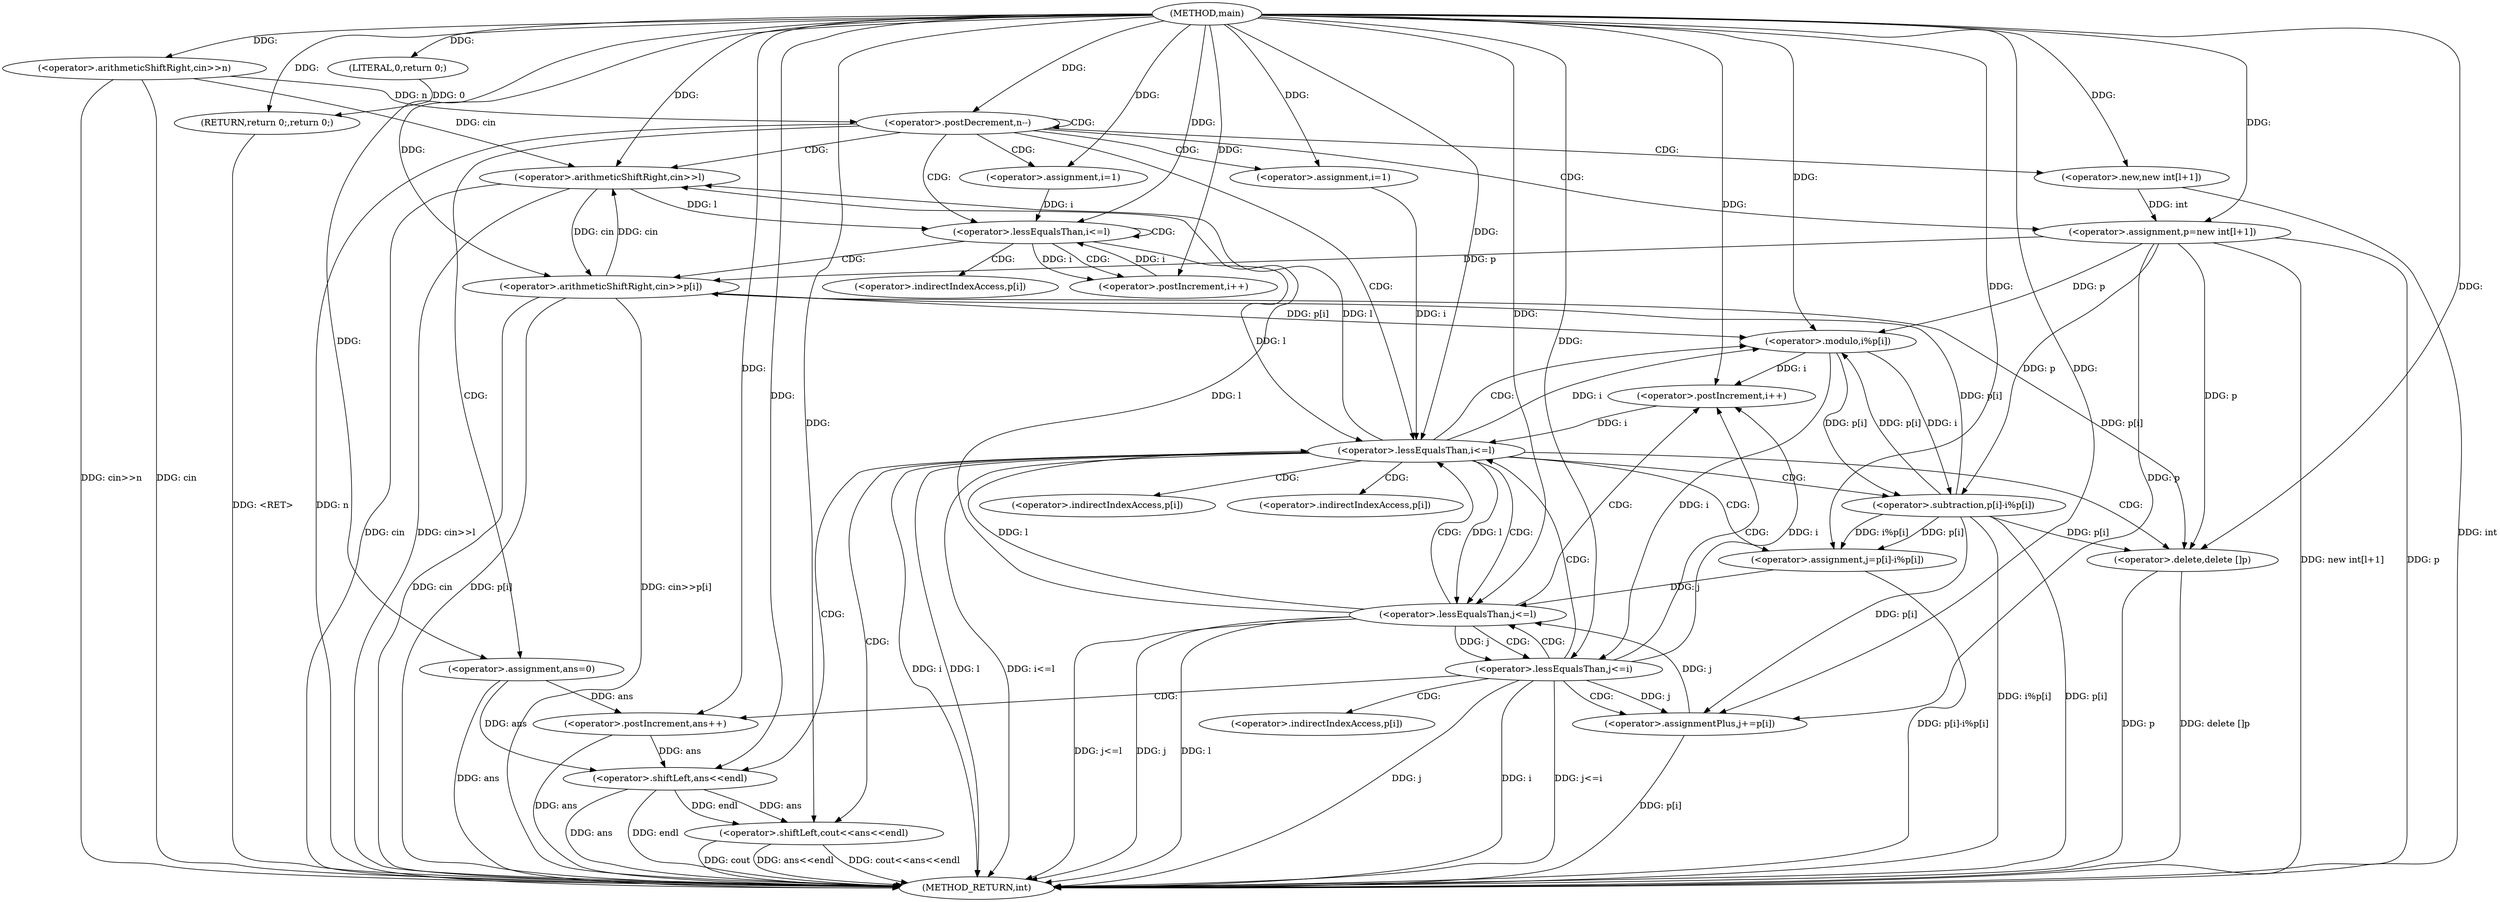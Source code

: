 digraph "main" {  
"1000104" [label = "(METHOD,main)" ]
"1000191" [label = "(METHOD_RETURN,int)" ]
"1000107" [label = "(<operator>.arithmeticShiftRight,cin>>n)" ]
"1000189" [label = "(RETURN,return 0;,return 0;)" ]
"1000114" [label = "(<operator>.postDecrement,n--)" ]
"1000190" [label = "(LITERAL,0,return 0;)" ]
"1000117" [label = "(<operator>.assignment,ans=0)" ]
"1000120" [label = "(<operator>.arithmeticShiftRight,cin>>l)" ]
"1000123" [label = "(<operator>.assignment,p=new int[l+1])" ]
"1000182" [label = "(<operator>.shiftLeft,cout<<ans<<endl)" ]
"1000187" [label = "(<operator>.delete,delete []p)" ]
"1000129" [label = "(<operator>.assignment,i=1)" ]
"1000132" [label = "(<operator>.lessEqualsThan,i<=l)" ]
"1000135" [label = "(<operator>.postIncrement,i++)" ]
"1000137" [label = "(<operator>.arithmeticShiftRight,cin>>p[i])" ]
"1000144" [label = "(<operator>.assignment,i=1)" ]
"1000147" [label = "(<operator>.lessEqualsThan,i<=l)" ]
"1000150" [label = "(<operator>.postIncrement,i++)" ]
"1000125" [label = "(<operator>.new,new int[l+1])" ]
"1000184" [label = "(<operator>.shiftLeft,ans<<endl)" ]
"1000155" [label = "(<operator>.assignment,j=p[i]-i%p[i])" ]
"1000166" [label = "(<operator>.lessEqualsThan,j<=l)" ]
"1000169" [label = "(<operator>.assignmentPlus,j+=p[i])" ]
"1000180" [label = "(<operator>.postIncrement,ans++)" ]
"1000157" [label = "(<operator>.subtraction,p[i]-i%p[i])" ]
"1000176" [label = "(<operator>.lessEqualsThan,j<=i)" ]
"1000161" [label = "(<operator>.modulo,i%p[i])" ]
"1000139" [label = "(<operator>.indirectIndexAccess,p[i])" ]
"1000171" [label = "(<operator>.indirectIndexAccess,p[i])" ]
"1000158" [label = "(<operator>.indirectIndexAccess,p[i])" ]
"1000163" [label = "(<operator>.indirectIndexAccess,p[i])" ]
  "1000107" -> "1000191"  [ label = "DDG: cin"] 
  "1000107" -> "1000191"  [ label = "DDG: cin>>n"] 
  "1000114" -> "1000191"  [ label = "DDG: n"] 
  "1000117" -> "1000191"  [ label = "DDG: ans"] 
  "1000120" -> "1000191"  [ label = "DDG: cin"] 
  "1000120" -> "1000191"  [ label = "DDG: cin>>l"] 
  "1000123" -> "1000191"  [ label = "DDG: p"] 
  "1000123" -> "1000191"  [ label = "DDG: new int[l+1]"] 
  "1000147" -> "1000191"  [ label = "DDG: i"] 
  "1000147" -> "1000191"  [ label = "DDG: l"] 
  "1000147" -> "1000191"  [ label = "DDG: i<=l"] 
  "1000184" -> "1000191"  [ label = "DDG: ans"] 
  "1000182" -> "1000191"  [ label = "DDG: ans<<endl"] 
  "1000182" -> "1000191"  [ label = "DDG: cout<<ans<<endl"] 
  "1000187" -> "1000191"  [ label = "DDG: p"] 
  "1000187" -> "1000191"  [ label = "DDG: delete []p"] 
  "1000157" -> "1000191"  [ label = "DDG: p[i]"] 
  "1000157" -> "1000191"  [ label = "DDG: i%p[i]"] 
  "1000155" -> "1000191"  [ label = "DDG: p[i]-i%p[i]"] 
  "1000166" -> "1000191"  [ label = "DDG: j"] 
  "1000166" -> "1000191"  [ label = "DDG: l"] 
  "1000166" -> "1000191"  [ label = "DDG: j<=l"] 
  "1000176" -> "1000191"  [ label = "DDG: j"] 
  "1000176" -> "1000191"  [ label = "DDG: i"] 
  "1000176" -> "1000191"  [ label = "DDG: j<=i"] 
  "1000180" -> "1000191"  [ label = "DDG: ans"] 
  "1000169" -> "1000191"  [ label = "DDG: p[i]"] 
  "1000137" -> "1000191"  [ label = "DDG: cin"] 
  "1000137" -> "1000191"  [ label = "DDG: p[i]"] 
  "1000137" -> "1000191"  [ label = "DDG: cin>>p[i]"] 
  "1000189" -> "1000191"  [ label = "DDG: <RET>"] 
  "1000184" -> "1000191"  [ label = "DDG: endl"] 
  "1000125" -> "1000191"  [ label = "DDG: int"] 
  "1000182" -> "1000191"  [ label = "DDG: cout"] 
  "1000190" -> "1000189"  [ label = "DDG: 0"] 
  "1000104" -> "1000189"  [ label = "DDG: "] 
  "1000104" -> "1000107"  [ label = "DDG: "] 
  "1000104" -> "1000190"  [ label = "DDG: "] 
  "1000107" -> "1000114"  [ label = "DDG: n"] 
  "1000104" -> "1000114"  [ label = "DDG: "] 
  "1000104" -> "1000117"  [ label = "DDG: "] 
  "1000125" -> "1000123"  [ label = "DDG: int"] 
  "1000107" -> "1000120"  [ label = "DDG: cin"] 
  "1000137" -> "1000120"  [ label = "DDG: cin"] 
  "1000104" -> "1000120"  [ label = "DDG: "] 
  "1000147" -> "1000120"  [ label = "DDG: l"] 
  "1000166" -> "1000120"  [ label = "DDG: l"] 
  "1000104" -> "1000123"  [ label = "DDG: "] 
  "1000104" -> "1000129"  [ label = "DDG: "] 
  "1000104" -> "1000144"  [ label = "DDG: "] 
  "1000104" -> "1000182"  [ label = "DDG: "] 
  "1000184" -> "1000182"  [ label = "DDG: endl"] 
  "1000184" -> "1000182"  [ label = "DDG: ans"] 
  "1000123" -> "1000187"  [ label = "DDG: p"] 
  "1000157" -> "1000187"  [ label = "DDG: p[i]"] 
  "1000137" -> "1000187"  [ label = "DDG: p[i]"] 
  "1000104" -> "1000187"  [ label = "DDG: "] 
  "1000104" -> "1000125"  [ label = "DDG: "] 
  "1000129" -> "1000132"  [ label = "DDG: i"] 
  "1000135" -> "1000132"  [ label = "DDG: i"] 
  "1000104" -> "1000132"  [ label = "DDG: "] 
  "1000120" -> "1000132"  [ label = "DDG: l"] 
  "1000132" -> "1000135"  [ label = "DDG: i"] 
  "1000104" -> "1000135"  [ label = "DDG: "] 
  "1000120" -> "1000137"  [ label = "DDG: cin"] 
  "1000104" -> "1000137"  [ label = "DDG: "] 
  "1000123" -> "1000137"  [ label = "DDG: p"] 
  "1000157" -> "1000137"  [ label = "DDG: p[i]"] 
  "1000144" -> "1000147"  [ label = "DDG: i"] 
  "1000150" -> "1000147"  [ label = "DDG: i"] 
  "1000104" -> "1000147"  [ label = "DDG: "] 
  "1000132" -> "1000147"  [ label = "DDG: l"] 
  "1000166" -> "1000147"  [ label = "DDG: l"] 
  "1000161" -> "1000150"  [ label = "DDG: i"] 
  "1000176" -> "1000150"  [ label = "DDG: i"] 
  "1000104" -> "1000150"  [ label = "DDG: "] 
  "1000117" -> "1000184"  [ label = "DDG: ans"] 
  "1000180" -> "1000184"  [ label = "DDG: ans"] 
  "1000104" -> "1000184"  [ label = "DDG: "] 
  "1000157" -> "1000155"  [ label = "DDG: i%p[i]"] 
  "1000157" -> "1000155"  [ label = "DDG: p[i]"] 
  "1000123" -> "1000169"  [ label = "DDG: p"] 
  "1000157" -> "1000169"  [ label = "DDG: p[i]"] 
  "1000104" -> "1000155"  [ label = "DDG: "] 
  "1000155" -> "1000166"  [ label = "DDG: j"] 
  "1000169" -> "1000166"  [ label = "DDG: j"] 
  "1000104" -> "1000166"  [ label = "DDG: "] 
  "1000147" -> "1000166"  [ label = "DDG: l"] 
  "1000176" -> "1000169"  [ label = "DDG: j"] 
  "1000104" -> "1000169"  [ label = "DDG: "] 
  "1000123" -> "1000157"  [ label = "DDG: p"] 
  "1000161" -> "1000157"  [ label = "DDG: p[i]"] 
  "1000161" -> "1000157"  [ label = "DDG: i"] 
  "1000117" -> "1000180"  [ label = "DDG: ans"] 
  "1000104" -> "1000180"  [ label = "DDG: "] 
  "1000147" -> "1000161"  [ label = "DDG: i"] 
  "1000104" -> "1000161"  [ label = "DDG: "] 
  "1000123" -> "1000161"  [ label = "DDG: p"] 
  "1000157" -> "1000161"  [ label = "DDG: p[i]"] 
  "1000137" -> "1000161"  [ label = "DDG: p[i]"] 
  "1000166" -> "1000176"  [ label = "DDG: j"] 
  "1000104" -> "1000176"  [ label = "DDG: "] 
  "1000161" -> "1000176"  [ label = "DDG: i"] 
  "1000114" -> "1000125"  [ label = "CDG: "] 
  "1000114" -> "1000117"  [ label = "CDG: "] 
  "1000114" -> "1000114"  [ label = "CDG: "] 
  "1000114" -> "1000144"  [ label = "CDG: "] 
  "1000114" -> "1000120"  [ label = "CDG: "] 
  "1000114" -> "1000132"  [ label = "CDG: "] 
  "1000114" -> "1000129"  [ label = "CDG: "] 
  "1000114" -> "1000123"  [ label = "CDG: "] 
  "1000114" -> "1000147"  [ label = "CDG: "] 
  "1000132" -> "1000139"  [ label = "CDG: "] 
  "1000132" -> "1000135"  [ label = "CDG: "] 
  "1000132" -> "1000132"  [ label = "CDG: "] 
  "1000132" -> "1000137"  [ label = "CDG: "] 
  "1000147" -> "1000161"  [ label = "CDG: "] 
  "1000147" -> "1000182"  [ label = "CDG: "] 
  "1000147" -> "1000166"  [ label = "CDG: "] 
  "1000147" -> "1000157"  [ label = "CDG: "] 
  "1000147" -> "1000163"  [ label = "CDG: "] 
  "1000147" -> "1000158"  [ label = "CDG: "] 
  "1000147" -> "1000155"  [ label = "CDG: "] 
  "1000147" -> "1000184"  [ label = "CDG: "] 
  "1000147" -> "1000187"  [ label = "CDG: "] 
  "1000166" -> "1000150"  [ label = "CDG: "] 
  "1000166" -> "1000147"  [ label = "CDG: "] 
  "1000166" -> "1000176"  [ label = "CDG: "] 
  "1000176" -> "1000166"  [ label = "CDG: "] 
  "1000176" -> "1000180"  [ label = "CDG: "] 
  "1000176" -> "1000169"  [ label = "CDG: "] 
  "1000176" -> "1000171"  [ label = "CDG: "] 
  "1000176" -> "1000150"  [ label = "CDG: "] 
  "1000176" -> "1000147"  [ label = "CDG: "] 
}
